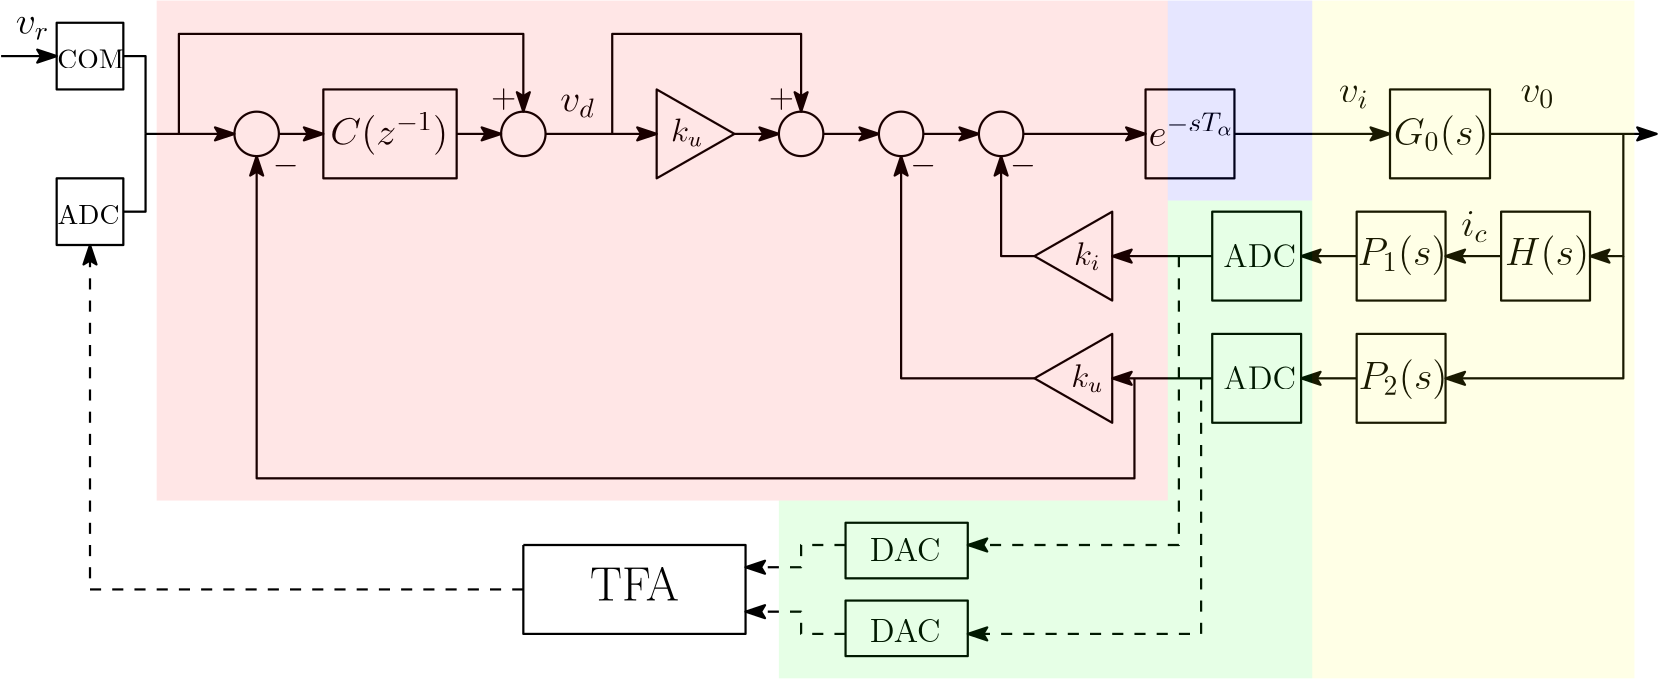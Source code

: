 <?xml version="1.0"?>
<!DOCTYPE ipe SYSTEM "ipe.dtd">
<ipe version="70107" creator="Ipe 7.2.5">
<info created="D:20160825154802" modified="D:20170221150048"/>
<ipestyle name="basic">
<symbol name="arrow/arc(spx)">
<path stroke="sym-stroke" fill="sym-stroke" pen="sym-pen">
0 0 m
-1 0.333 l
-1 -0.333 l
h
</path>
</symbol>
<symbol name="arrow/farc(spx)">
<path stroke="sym-stroke" fill="white" pen="sym-pen">
0 0 m
-1 0.333 l
-1 -0.333 l
h
</path>
</symbol>
<symbol name="arrow/ptarc(spx)">
<path stroke="sym-stroke" fill="sym-stroke" pen="sym-pen">
0 0 m
-1 0.333 l
-0.8 0 l
-1 -0.333 l
h
</path>
</symbol>
<symbol name="arrow/fptarc(spx)">
<path stroke="sym-stroke" fill="white" pen="sym-pen">
0 0 m
-1 0.333 l
-0.8 0 l
-1 -0.333 l
h
</path>
</symbol>
<symbol name="mark/circle(sx)" transformations="translations">
<path fill="sym-stroke">
0.6 0 0 0.6 0 0 e
0.4 0 0 0.4 0 0 e
</path>
</symbol>
<symbol name="mark/disk(sx)" transformations="translations">
<path fill="sym-stroke">
0.6 0 0 0.6 0 0 e
</path>
</symbol>
<symbol name="mark/fdisk(sfx)" transformations="translations">
<group>
<path fill="sym-fill">
0.5 0 0 0.5 0 0 e
</path>
<path fill="sym-stroke" fillrule="eofill">
0.6 0 0 0.6 0 0 e
0.4 0 0 0.4 0 0 e
</path>
</group>
</symbol>
<symbol name="mark/box(sx)" transformations="translations">
<path fill="sym-stroke" fillrule="eofill">
-0.6 -0.6 m
0.6 -0.6 l
0.6 0.6 l
-0.6 0.6 l
h
-0.4 -0.4 m
0.4 -0.4 l
0.4 0.4 l
-0.4 0.4 l
h
</path>
</symbol>
<symbol name="mark/square(sx)" transformations="translations">
<path fill="sym-stroke">
-0.6 -0.6 m
0.6 -0.6 l
0.6 0.6 l
-0.6 0.6 l
h
</path>
</symbol>
<symbol name="mark/fsquare(sfx)" transformations="translations">
<group>
<path fill="sym-fill">
-0.5 -0.5 m
0.5 -0.5 l
0.5 0.5 l
-0.5 0.5 l
h
</path>
<path fill="sym-stroke" fillrule="eofill">
-0.6 -0.6 m
0.6 -0.6 l
0.6 0.6 l
-0.6 0.6 l
h
-0.4 -0.4 m
0.4 -0.4 l
0.4 0.4 l
-0.4 0.4 l
h
</path>
</group>
</symbol>
<symbol name="mark/cross(sx)" transformations="translations">
<group>
<path fill="sym-stroke">
-0.43 -0.57 m
0.57 0.43 l
0.43 0.57 l
-0.57 -0.43 l
h
</path>
<path fill="sym-stroke">
-0.43 0.57 m
0.57 -0.43 l
0.43 -0.57 l
-0.57 0.43 l
h
</path>
</group>
</symbol>
<symbol name="arrow/fnormal(spx)">
<path stroke="sym-stroke" fill="white" pen="sym-pen">
0 0 m
-1 0.333 l
-1 -0.333 l
h
</path>
</symbol>
<symbol name="arrow/pointed(spx)">
<path stroke="sym-stroke" fill="sym-stroke" pen="sym-pen">
0 0 m
-1 0.333 l
-0.8 0 l
-1 -0.333 l
h
</path>
</symbol>
<symbol name="arrow/fpointed(spx)">
<path stroke="sym-stroke" fill="white" pen="sym-pen">
0 0 m
-1 0.333 l
-0.8 0 l
-1 -0.333 l
h
</path>
</symbol>
<symbol name="arrow/linear(spx)">
<path stroke="sym-stroke" pen="sym-pen">
-1 0.333 m
0 0 l
-1 -0.333 l
</path>
</symbol>
<symbol name="arrow/fdouble(spx)">
<path stroke="sym-stroke" fill="white" pen="sym-pen">
0 0 m
-1 0.333 l
-1 -0.333 l
h
-1 0 m
-2 0.333 l
-2 -0.333 l
h
</path>
</symbol>
<symbol name="arrow/double(spx)">
<path stroke="sym-stroke" fill="sym-stroke" pen="sym-pen">
0 0 m
-1 0.333 l
-1 -0.333 l
h
-1 0 m
-2 0.333 l
-2 -0.333 l
h
</path>
</symbol>
<pen name="heavier" value="0.8"/>
<pen name="fat" value="1.2"/>
<pen name="ultrafat" value="2"/>
<symbolsize name="large" value="5"/>
<symbolsize name="small" value="2"/>
<symbolsize name="tiny" value="1.1"/>
<arrowsize name="large" value="10"/>
<arrowsize name="small" value="5"/>
<arrowsize name="tiny" value="3"/>
<color name="red" value="1 0 0"/>
<color name="green" value="0 1 0"/>
<color name="blue" value="0 0 1"/>
<color name="yellow" value="1 1 0"/>
<color name="orange" value="1 0.647 0"/>
<color name="gold" value="1 0.843 0"/>
<color name="purple" value="0.627 0.125 0.941"/>
<color name="gray" value="0.745"/>
<color name="brown" value="0.647 0.165 0.165"/>
<color name="navy" value="0 0 0.502"/>
<color name="pink" value="1 0.753 0.796"/>
<color name="seagreen" value="0.18 0.545 0.341"/>
<color name="turquoise" value="0.251 0.878 0.816"/>
<color name="violet" value="0.933 0.51 0.933"/>
<color name="darkblue" value="0 0 0.545"/>
<color name="darkcyan" value="0 0.545 0.545"/>
<color name="darkgray" value="0.663"/>
<color name="darkgreen" value="0 0.392 0"/>
<color name="darkmagenta" value="0.545 0 0.545"/>
<color name="darkorange" value="1 0.549 0"/>
<color name="darkred" value="0.545 0 0"/>
<color name="lightblue" value="0.678 0.847 0.902"/>
<color name="lightcyan" value="0.878 1 1"/>
<color name="lightgray" value="0.827"/>
<color name="lightgreen" value="0.565 0.933 0.565"/>
<color name="lightyellow" value="1 1 0.878"/>
<dashstyle name="dashed" value="[4] 0"/>
<dashstyle name="dotted" value="[1 3] 0"/>
<dashstyle name="dash dotted" value="[4 2 1 2] 0"/>
<dashstyle name="dash dot dotted" value="[4 2 1 2 1 2] 0"/>
<textsize name="large" value="\large"/>
<textsize name="Large" value="\Large"/>
<textsize name="LARGE" value="\LARGE"/>
<textsize name="huge" value="\huge"/>
<textsize name="Huge" value="\Huge"/>
<textsize name="small" value="\small"/>
<textsize name="footnote" value="\footnotesize"/>
<textsize name="tiny" value="\tiny"/>
<textstyle name="center" begin="\begin{center}" end="\end{center}"/>
<textstyle name="itemize" begin="\begin{itemize}" end="\end{itemize}"/>
<textstyle name="item" begin="\begin{itemize}\item{}" end="\end{itemize}"/>
<gridsize name="4 pts" value="4"/>
<gridsize name="8 pts (~3 mm)" value="8"/>
<gridsize name="16 pts (~6 mm)" value="16"/>
<gridsize name="32 pts (~12 mm)" value="32"/>
<gridsize name="10 pts (~3.5 mm)" value="10"/>
<gridsize name="20 pts (~7 mm)" value="20"/>
<gridsize name="14 pts (~5 mm)" value="14"/>
<gridsize name="28 pts (~10 mm)" value="28"/>
<gridsize name="56 pts (~20 mm)" value="56"/>
<anglesize name="90 deg" value="90"/>
<anglesize name="60 deg" value="60"/>
<anglesize name="45 deg" value="45"/>
<anglesize name="30 deg" value="30"/>
<anglesize name="22.5 deg" value="22.5"/>
<opacity name="10%" value="0.1"/>
<opacity name="30%" value="0.3"/>
<opacity name="50%" value="0.5"/>
<opacity name="75%" value="0.75"/>
<tiling name="falling" angle="-60" step="4" width="1"/>
<tiling name="rising" angle="30" step="4" width="1"/>
</ipestyle>
<page>
<layer name="alpha"/>
<view layers="alpha" active="alpha"/>
<text layer="alpha" matrix="1 0 0 1 102.264 -43.283" transformations="translations" pos="284 680" stroke="black" type="label" width="9.469" height="8.305" depth="1.79" valign="baseline" size="large">$k_i$</text>
<text matrix="1 0 0 1 101.27 -15.2371" transformations="translations" pos="284 608" stroke="black" type="label" width="11.489" height="8.305" depth="1.79" valign="baseline" size="large">$k_u$</text>
<text matrix="1 0 0 1 129.397 -43.1552" transformations="translations" pos="412 680" stroke="black" type="label" width="30.289" height="10.756" depth="3.59" valign="baseline" size="Large">$H(s)$</text>
<text matrix="1 0 0 1 144.302 -47.1749" transformations="translations" pos="344 684" stroke="black" type="label" width="32.076" height="10.756" depth="3.59" valign="baseline" size="Large">$P_1(s)$</text>
<text matrix="1 0 0 1 80.624 -15.7973" transformations="translations" pos="408 608" stroke="black" type="label" width="32.076" height="10.756" depth="3.59" valign="baseline" size="Large">$P_2(s)$</text>
<text matrix="1 0 0 1 156.594 -65.5179" transformations="translations" pos="344.758 745.554" stroke="black" type="label" width="34.102" height="10.756" depth="3.59" valign="baseline" size="Large">$G_0(s)$</text>
<text matrix="1 0 0 1 65.7561 -56.4349" transformations="translations" pos="481.204 751.791" stroke="black" type="label" width="12.271" height="6.179" depth="2.15" valign="baseline" size="Large">$v_0$</text>
<text matrix="1 0 0 1 136.319 -64.9578" transformations="translations" pos="191 734.552" stroke="black" type="label" width="9.298" height="6.98" depth="0.99" valign="baseline" size="large">$-$</text>
<text matrix="1 0 0 1 123.681 -66.2348" transformations="translations" pos="239.527 735.829" stroke="black" type="label" width="9.298" height="6.98" depth="0.99" valign="baseline" size="large">$-$</text>
<path matrix="1 0 0 1 48 -20" stroke="black" pen="heavier" arrow="ptarc/normal">
4 704 m
36 704 l
</path>
<text matrix="1 0 0 1 -141.77 -66.2348" transformations="translations" pos="239.527 735.829" stroke="black" type="label" width="9.298" height="6.98" depth="0.99" valign="baseline" size="large">$-$</text>
<text matrix="1 0 0 1 -70.4438 -33.3375" transformations="translations" pos="75.7486 753.388" stroke="black" type="label" width="12.061" height="6.179" depth="2.15" valign="baseline" size="Large">$v_r$</text>
<text matrix="1 0 0 1 44.4643 -104.635" transformations="translations" pos="481.204 751.791" stroke="black" type="label" width="9.602" height="9.407" depth="2.15" valign="baseline" size="Large">$i_c$</text>
<text matrix="1 0 0 1 0.3551 -56.4858" transformations="translations" pos="481.204 751.791" stroke="black" type="label" width="10.721" height="6.179" depth="2.15" valign="baseline" size="Large">$v_i$</text>
<path matrix="1 0 0 1 -32 0" stroke="black" pen="heavier" cap="1">
432 656 m
432 624 l
404 640 l
432 656 l
</path>
<path matrix="1 0 0 1 -32 -44" stroke="black" pen="heavier" cap="1">
432 656 m
432 624 l
404 640 l
432 656 l
</path>
<path matrix="1 0 0 1 128 -76" stroke="black" pen="heavier">
8 0 0 8 232 760 e
</path>
<path matrix="1 0 0 1 92 -76" stroke="black" pen="heavier">
8 0 0 8 232 760 e
</path>
<path matrix="1 0 0 1 56 -76" stroke="black" pen="heavier">
8 0 0 8 232 760 e
</path>
<path matrix="1 0 0 1 -36 4" stroke="black" pen="heavier" cap="1">
272 696 m
272 664 l
300 680 l
272 696 l
</path>
<path matrix="1 0 0 1 -32 0" stroke="black" pen="heavier" arrow="ptarc/normal">
296 684 m
312 684 l
</path>
<text matrix="1 0 0 1 -42.831 73.2208" transformations="translations" pos="284 608" stroke="black" type="label" width="11.489" height="8.305" depth="1.79" valign="baseline" size="large">$k_u$</text>
<text matrix="1 0 0 1 105.446 -58.8733" transformations="translations" pos="170.887 752.43" stroke="black" type="label" width="9.105" height="6.894" depth="0.91" valign="baseline" size="large">$+$</text>
<path matrix="1 0 0 1 -140 -76" stroke="black" pen="heavier">
8 0 0 8 232 760 e
</path>
<text matrix="1 0 0 1 -225.47 -3.88097" transformations="translations" pos="344 684" stroke="black" type="label" width="42.399" height="11.623" depth="3.59" valign="baseline" size="Large">$C(z^{-1})$</text>
<text matrix="1 0 0 1 68.3328 -65.8793" transformations="translations" pos="344.758 745.554" stroke="black" type="label" width="30.927" height="12.014" depth="0" valign="baseline" size="Large">$e^{-sT_\alpha}$</text>
<path matrix="1 0 0 1 40 0" stroke="black" pen="heavier">
448 656 m
448 624 l
480 624 l
480 656 l
h
</path>
<path matrix="1 0 0 1 92 0" stroke="black" pen="heavier">
448 656 m
448 624 l
480 624 l
480 656 l
h
</path>
<path matrix="1 0 0 1 40 -44" stroke="black" pen="heavier">
448 656 m
448 624 l
480 624 l
480 656 l
h
</path>
<path matrix="1.125 0 0 1 -4 44" stroke="black" pen="heavier">
448 656 m
448 624 l
480 624 l
480 656 l
h
</path>
<path matrix="1 0 0 1 -36 44" stroke="black" pen="heavier">
448 656 m
448 624 l
480 624 l
480 656 l
h
</path>
<path matrix="1 0 0 1 40 0" stroke="black" pen="heavier" arrow="ptarc/normal">
500 640 m
480 640 l
</path>
<path matrix="1 0 0 1 40 0" stroke="black" pen="heavier" arrow="ptarc/normal">
448 640 m
428 640 l
</path>
<path matrix="1 0 0 1 40 0" stroke="black" pen="heavier" arrow="ptarc/normal">
448 596 m
428 596 l
</path>
<path matrix="1.5 0 0 1 -556 44" stroke="black" pen="heavier">
448 656 m
448 624 l
480 624 l
480 656 l
h
</path>
<path matrix="1 0 0 1 -44 -76" stroke="black" pen="heavier">
8 0 0 8 232 760 e
</path>
<text matrix="1 0 0 1 5.446 -58.8733" transformations="translations" pos="170.887 752.43" stroke="black" type="label" width="9.105" height="6.894" depth="0.91" valign="baseline" size="large">$+$</text>
<path matrix="1 0 0 1 -44 0" stroke="black" pen="heavier" arrow="ptarc/normal">
108 684 m
108 720 l
232 720 l
232 692 l
</path>
<path matrix="1 0 0 1 -32 0" stroke="black" pen="heavier" arrow="ptarc/normal">
252 684 m
252 720 l
320 720 l
320 692 l
</path>
<path matrix="1 0 0 1 -32 0" stroke="black" pen="heavier" arrow="ptarc/normal">
228 684 m
268 684 l
</path>
<text matrix="1 0 0 1 125.556 -61.3375" transformations="translations" pos="75.7486 753.388" stroke="black" type="label" width="12.475" height="6.179" depth="2.15" valign="baseline" size="Large">$v_d$</text>
<path matrix="1 0 0 1 -12 0" stroke="black" pen="heavier">
448 656 m
448 624 l
480 624 l
480 656 l
h
</path>
<path matrix="1 0 0 1 -12 -44" stroke="black" pen="heavier">
448 656 m
448 624 l
480 624 l
480 656 l
h
</path>
<path matrix="1 0 0 1 24 0" stroke="black" pen="heavier" arrow="ptarc/normal">
348 640 m
336 640 l
336 676 l
</path>
<path matrix="1 0 0 1 24 0" stroke="black" pen="heavier" arrow="ptarc/normal">
348 596 m
300 596 l
300 676 l
</path>
<path matrix="1 0 0 1 24 0" stroke="black" pen="heavier" arrow="ptarc/normal">
384 596 m
384 560 l
68 560 l
68 676 l
</path>
<path matrix="1 0 0 1 24 0" stroke="black" pen="heavier" arrow="ptarc/normal">
344 684 m
388 684 l
</path>
<path matrix="1 0 0 1 24 0" stroke="black" pen="heavier" arrow="ptarc/normal">
420 684 m
476 684 l
</path>
<path matrix="1 0 0 1 -116 0" stroke="black" pen="heavier">
304 536 m
304 504 l
384 504 l
384 536 l
304 536 l
304 536 l
</path>
<path stroke="black" pen="heavier">
52 684 m
52 656 l
44 656 l
44 656 l
</path>
<path stroke="black" pen="heavier">
52 684 m
52 712 l
44 712 l
44 712 l
</path>
<path stroke="black" pen="heavier" arrow="ptarc/normal">
296 684 m
316 684 l
</path>
<path stroke="black" pen="heavier" arrow="ptarc/normal">
332 684 m
352 684 l
</path>
<path matrix="1 0 0 1 -140 200" stroke="black" pen="heavier">
160 524 m
160 500 l
184 500 l
184 524 l
h
</path>
<path matrix="1 0 0 1 -140 144" stroke="black" pen="heavier">
160 524 m
160 500 l
184 500 l
184 524 l
h
</path>
<path stroke="black" pen="heavier" arrow="ptarc/normal">
0 712 m
20 712 l
</path>
<path stroke="black" dash="dashed" pen="heavier" arrow="ptarc/normal">
188 520 m
32 520 l
32 644 l
</path>
<path matrix="1 0 0 1 0 8" stroke="black" pen="heavier">
304 536 m
304 516 l
348 516 l
348 536 l
h
</path>
<path matrix="1 0 0 1 0 -20" stroke="black" pen="heavier">
304 536 m
304 516 l
348 516 l
348 536 l
h
</path>
<path stroke="black" dash="dashed" pen="heavier" arrow="ptarc/normal">
304 536 m
288 536 l
288 528 l
268 528 l
</path>
<path stroke="black" dash="dashed" pen="heavier" arrow="ptarc/normal">
304 504 m
288 504 l
288 512 l
268 512 l
</path>
<path stroke="black" pen="heavier" arrow="ptarc/normal">
436 596 m
400 596 l
</path>
<path stroke="black" pen="heavier" arrow="ptarc/normal">
436 640 m
400 640 l
</path>
<path stroke="black" pen="heavier" arrow="ptarc/normal">
536 684 m
596 684 l
</path>
<path stroke="black" pen="heavier" arrow="ptarc/normal">
584 684 m
584 640 l
572 640 l
</path>
<path stroke="black" pen="heavier" arrow="ptarc/normal">
584 640 m
584 596 l
520 596 l
</path>
<path stroke="black" dash="dashed" pen="heavier" arrow="ptarc/normal">
424 640 m
424 536 l
348 536 l
</path>
<path stroke="black" dash="dashed" pen="heavier" arrow="ptarc/normal">
432 596 m
432 504 l
348 504 l
</path>
<text matrix="1 0 0 1 -4 -4" transformations="translations" pos="444 640" stroke="black" type="label" width="26.17" height="8.169" depth="0" valign="baseline" size="large">ADC</text>
<text matrix="1 0 0 1 -4 -48" transformations="translations" pos="444 640" stroke="black" type="label" width="26.17" height="8.169" depth="0" valign="baseline" size="large">ADC</text>
<text matrix="1 0 0 1 -131.3 -109.751" transformations="translations" pos="444 640" stroke="black" type="label" width="25.519" height="8.169" depth="0" valign="baseline" size="large">DAC</text>
<text matrix="1 0 0 1 -131.3 -138.95" transformations="translations" pos="444 640" stroke="black" type="label" width="25.519" height="8.169" depth="0" valign="baseline" size="large">DAC</text>
<text matrix="1 0 0 1 -423.678 11.5214" transformations="translations" pos="444 640" stroke="black" type="label" width="22.278" height="6.808" depth="0" valign="baseline">ADC</text>
<text matrix="1 0 0 1 -423.804 67.5421" transformations="translations" pos="444 640" stroke="black" type="label" width="24.076" height="6.808" depth="0" valign="baseline">COM</text>
<text matrix="1 0 0 1 -232 -124" transformations="translations" pos="444 640" stroke="black" type="label" width="31.995" height="11.761" depth="0" valign="baseline" size="LARGE">TFA</text>
<path stroke="black" pen="heavier" arrow="ptarc/normal">
100 684 m
116 684 l
</path>
<path stroke="black" pen="heavier" arrow="ptarc/normal">
164 684 m
180 684 l
</path>
<path fill="red" opacity="10%">
56 732 m
56 552 l
420 552 l
420 732 l
h
</path>
<path fill="blue" opacity="10%">
420 732 m
472 732 l
472 660 l
420 660 l
420 660 l
</path>
<path fill="green" opacity="10%">
472 660 m
472 488 l
280 488 l
280 552 l
420 552 l
420 660 l
420 660 l
</path>
<path fill="yellow" opacity="10%">
472 732 m
588 732 l
588 488 l
472 488 l
472 488 l
</path>
</page>
</ipe>
